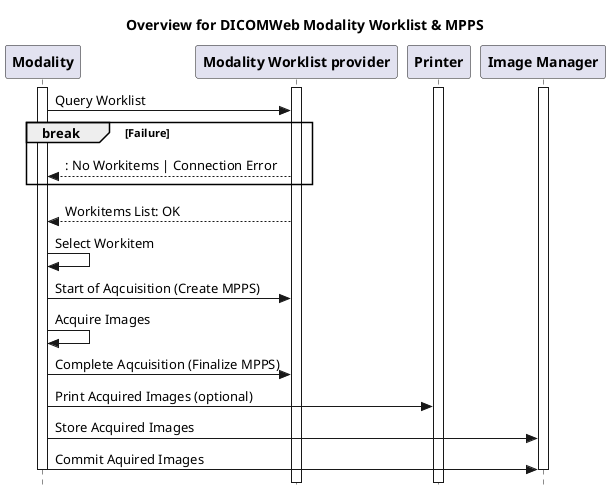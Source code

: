 @startuml Overview of sequence calls
!pragma teoz true
skinparam style strictuml

hide footbox
title Overview for DICOMWeb Modality Worklist & MPPS

participant "**Modality**" as SCU
participant "**Modality Worklist provider**" as SCP
participant "**Printer**" as Printer
participant "**Image Manager**" as ImageManager

activate SCU
activate SCP
activate Printer
activate ImageManager

SCU -> SCP: Query Worklist
break Failure
  SCU <-- SCP: : No Workitems | Connection Error
end
SCU <-- SCP: Workitems List: OK

' Select the correct workitem from the list (calls himself again)'
SCU -> SCU: Select Workitem

' Start the acquisition of the images by creating a MPPS '
SCU -> SCP: Start of Aqcuisition (Create MPPS)

' Start the aqcuisition of the images '
SCU -> SCU: Acquire Images

' Complete the aqcuisition of the images '
SCU -> SCP: Complete Aqcuisition (Finalize MPPS)

' Print the images '
SCU -> Printer: Print Acquired Images (optional)

' Store the images to the Image Manager '
SCU -> ImageManager: Store Acquired Images

' Commit Aquired Images '
SCU -> ImageManager: Commit Aquired Images

deactivate Printer
deactivate ImageManager
deactivate SCP
deactivate SCU
